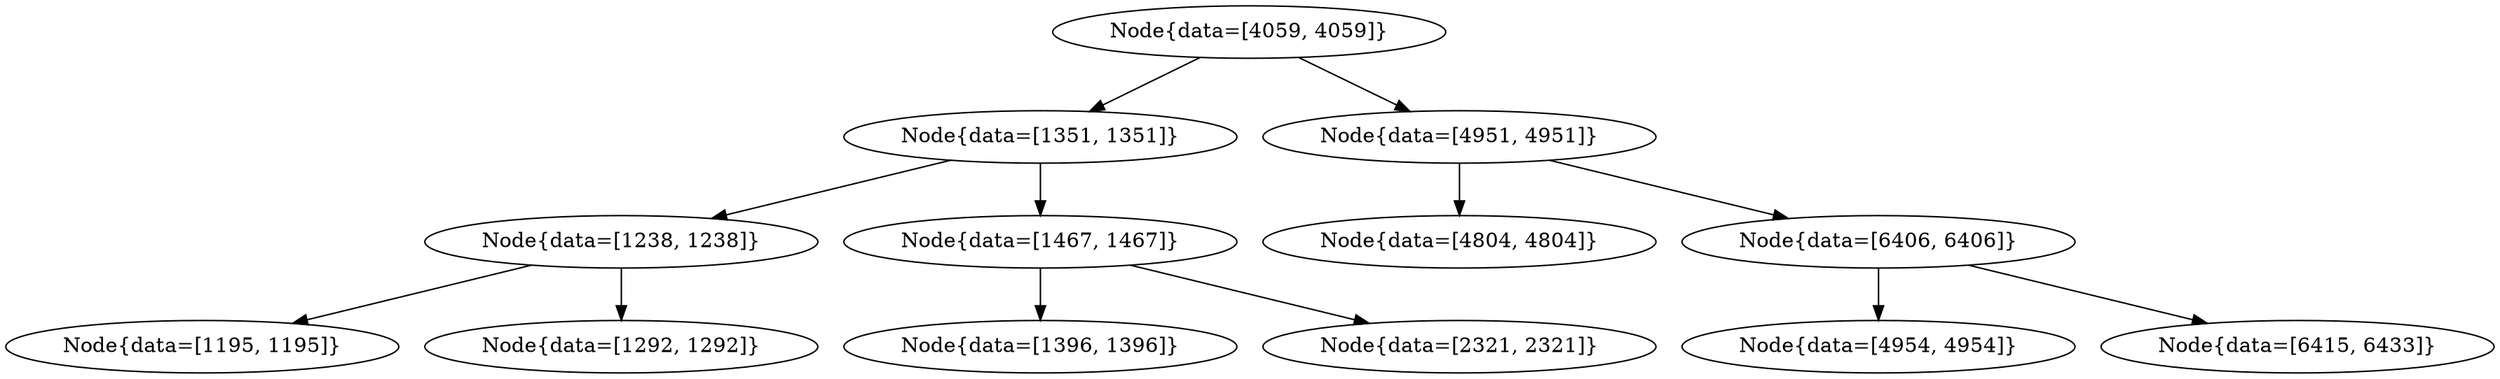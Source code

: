 digraph G{
974663343 [label="Node{data=[4059, 4059]}"]
974663343 -> 1270963529
1270963529 [label="Node{data=[1351, 1351]}"]
1270963529 -> 1246471431
1246471431 [label="Node{data=[1238, 1238]}"]
1246471431 -> 885538480
885538480 [label="Node{data=[1195, 1195]}"]
1246471431 -> 1339954128
1339954128 [label="Node{data=[1292, 1292]}"]
1270963529 -> 238302327
238302327 [label="Node{data=[1467, 1467]}"]
238302327 -> 423676715
423676715 [label="Node{data=[1396, 1396]}"]
238302327 -> 1820871437
1820871437 [label="Node{data=[2321, 2321]}"]
974663343 -> 1408730591
1408730591 [label="Node{data=[4951, 4951]}"]
1408730591 -> 2093974618
2093974618 [label="Node{data=[4804, 4804]}"]
1408730591 -> 1674117499
1674117499 [label="Node{data=[6406, 6406]}"]
1674117499 -> 1303903788
1303903788 [label="Node{data=[4954, 4954]}"]
1674117499 -> 570508088
570508088 [label="Node{data=[6415, 6433]}"]
}